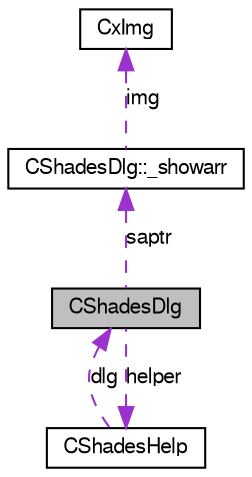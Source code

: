 digraph G
{
  edge [fontname="FreeSans",fontsize="10",labelfontname="FreeSans",labelfontsize="10"];
  node [fontname="FreeSans",fontsize="10",shape=record];
  Node1 [label="CShadesDlg",height=0.2,width=0.4,color="black", fillcolor="grey75", style="filled" fontcolor="black"];
  Node2 -> Node1 [dir=back,color="darkorchid3",fontsize="10",style="dashed",label="helper",fontname="FreeSans"];
  Node2 [label="CShadesHelp",height=0.2,width=0.4,color="black", fillcolor="white", style="filled",URL="$class_c_shades_help.html"];
  Node1 -> Node2 [dir=back,color="darkorchid3",fontsize="10",style="dashed",label="dlg",fontname="FreeSans"];
  Node3 -> Node1 [dir=back,color="darkorchid3",fontsize="10",style="dashed",label="saptr",fontname="FreeSans"];
  Node3 [label="CShadesDlg::_showarr",height=0.2,width=0.4,color="black", fillcolor="white", style="filled",URL="$struct_c_shades_dlg_1_1__showarr.html"];
  Node4 -> Node3 [dir=back,color="darkorchid3",fontsize="10",style="dashed",label="img",fontname="FreeSans"];
  Node4 [label="CxImg",height=0.2,width=0.4,color="black", fillcolor="white", style="filled",URL="$class_cx_img.html"];
}
